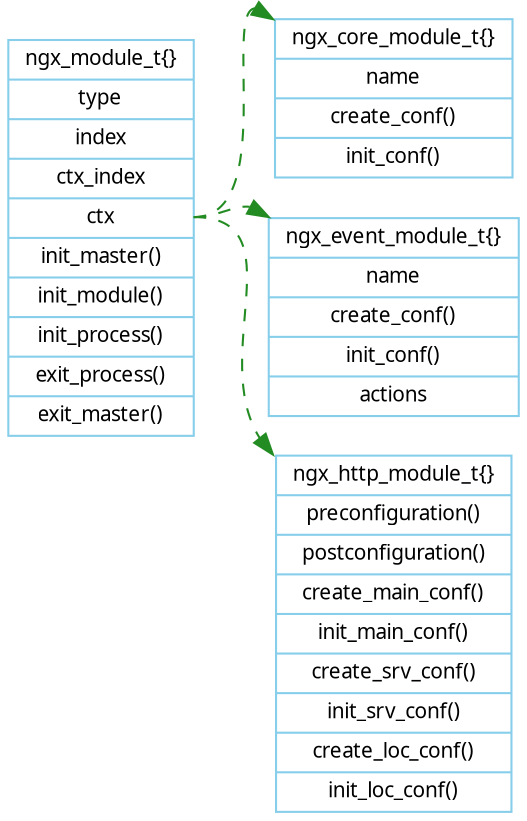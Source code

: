 digraph ngx_module {
   rankdir=LR;

   node [shape=record, color=skyblue, fontname="Verdana", fontsize=10];
   edge [style=dashed, color=forestgreen, fontname="Verdana", fontsize=10];
   
   ngx_module[label="ngx_module_t\{\}|type|index|ctx_index|<ctx>ctx|init_master()|init_module()|init_process()|exit_process()|exit_master()"];

   ngx_core_module_ctx[label="ngx_core_module_t\{\}|name|<create>create_conf()|<init>init_conf()"];
   
   ngx_event_module_ctx[label="ngx_event_module_t\{\}|name|create_conf()|init_conf()|<actions>actions"];
   
   ngx_http_module_ctx[label="ngx_http_module_t\{\}|preconfiguration()|postconfiguration()|create_main_conf()|init_main_conf()|create_srv_conf()|init_srv_conf()|create_loc_conf()|init_loc_conf()"];

   ngx_module:ctx -> ngx_core_module_ctx:nw;
   ngx_module:ctx -> ngx_event_module_ctx:nw;
   ngx_module:ctx -> ngx_http_module_ctx:nw;
}